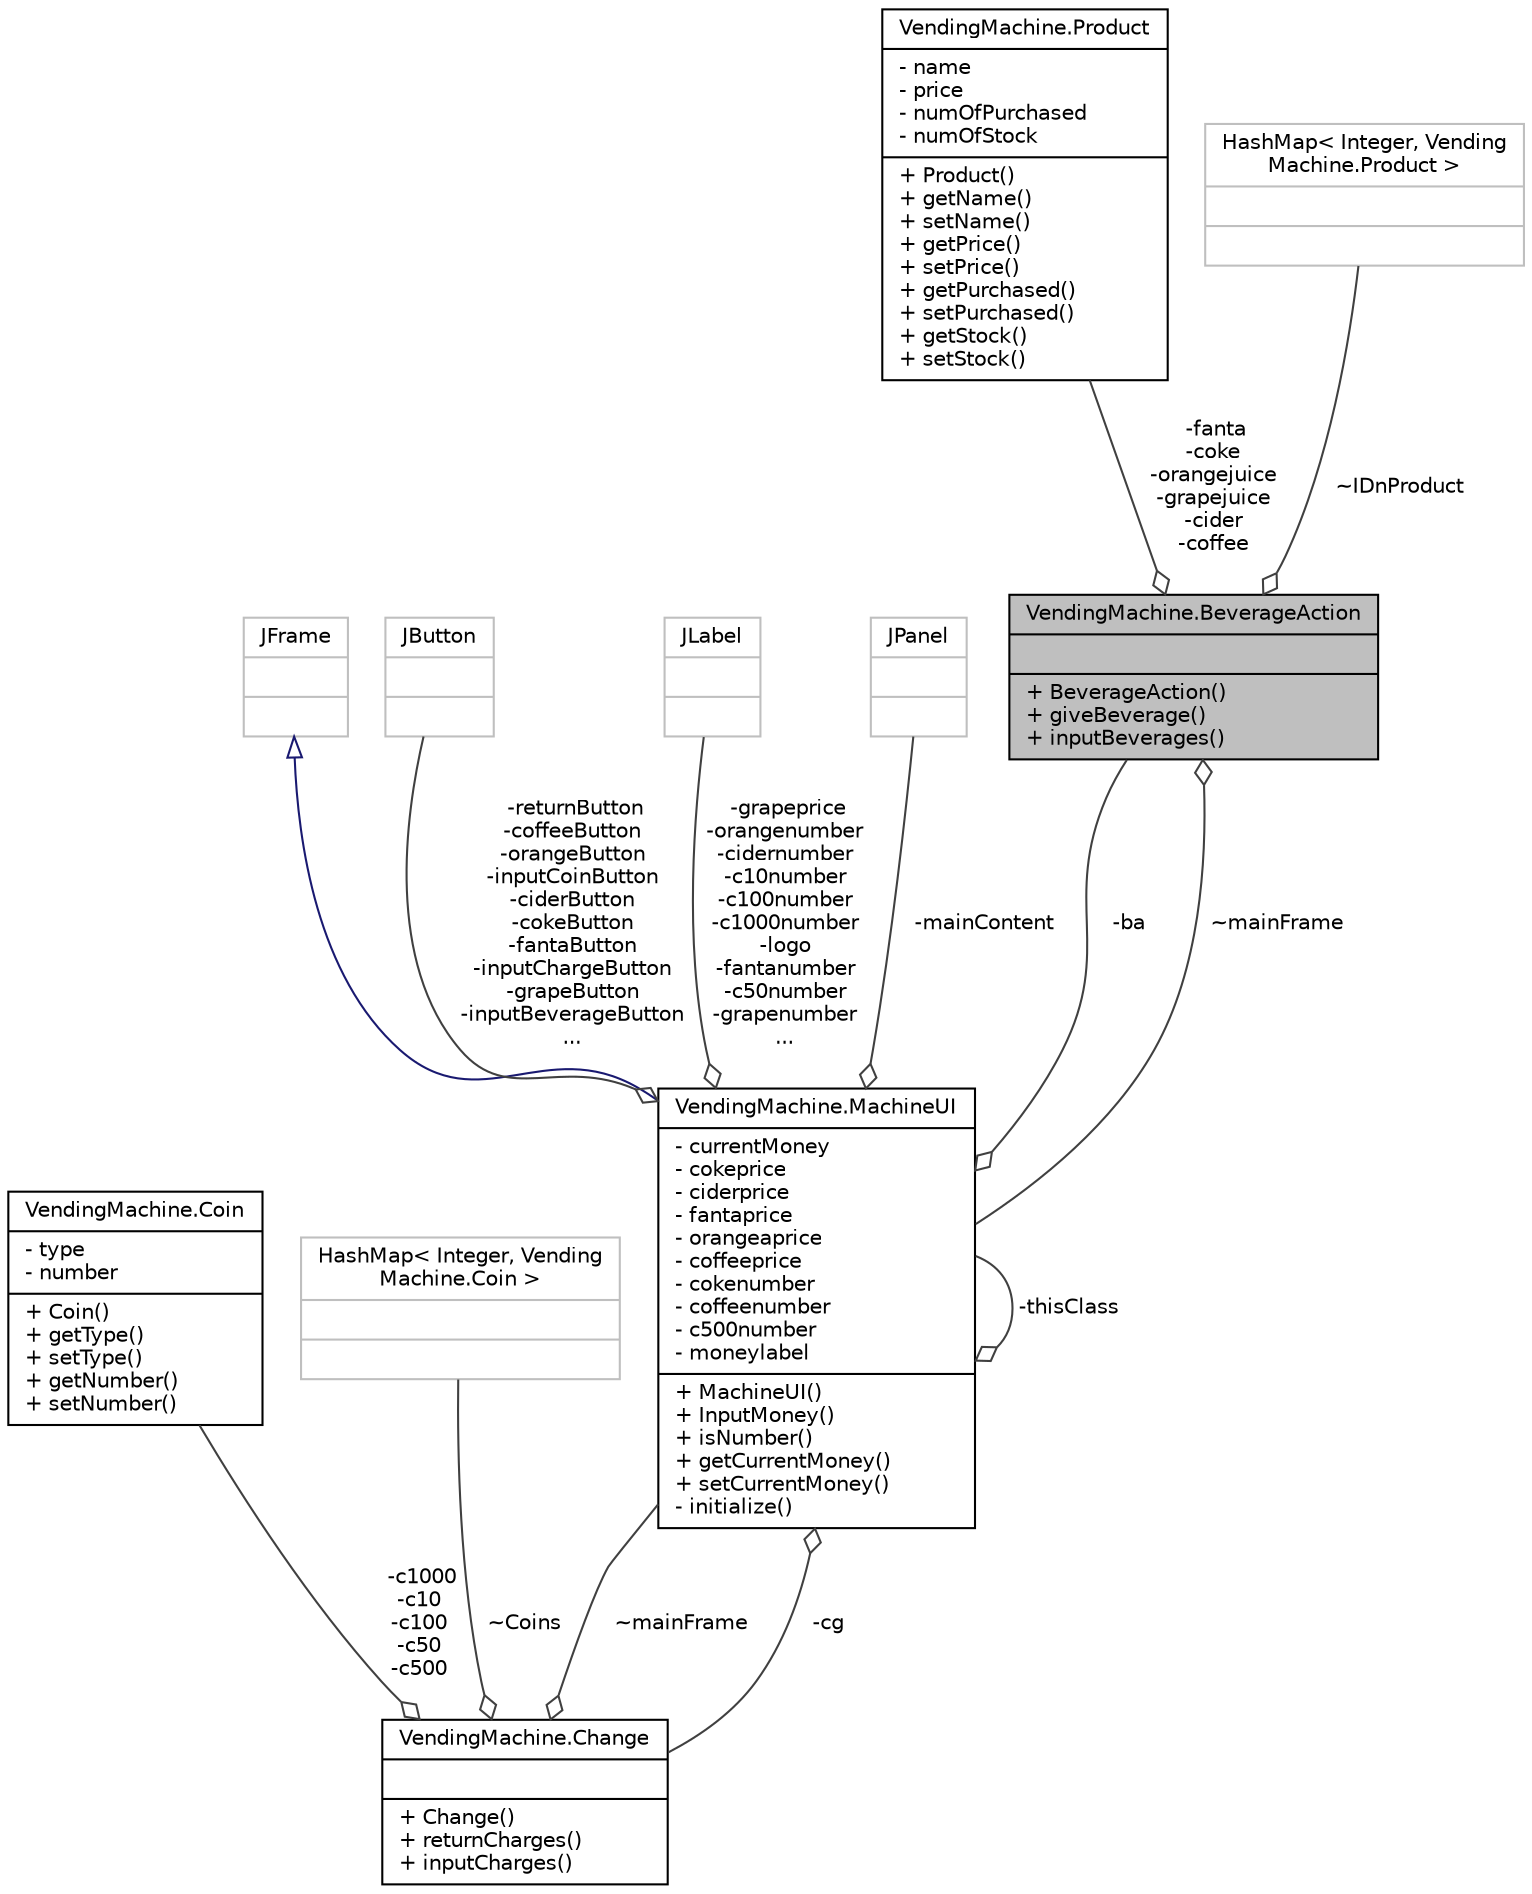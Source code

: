 digraph "VendingMachine.BeverageAction"
{
  edge [fontname="Helvetica",fontsize="10",labelfontname="Helvetica",labelfontsize="10"];
  node [fontname="Helvetica",fontsize="10",shape=record];
  Node1 [label="{VendingMachine.BeverageAction\n||+ BeverageAction()\l+ giveBeverage()\l+ inputBeverages()\l}",height=0.2,width=0.4,color="black", fillcolor="grey75", style="filled", fontcolor="black"];
  Node2 -> Node1 [color="grey25",fontsize="10",style="solid",label=" -fanta\n-coke\n-orangejuice\n-grapejuice\n-cider\n-coffee" ,arrowhead="odiamond",fontname="Helvetica"];
  Node2 [label="{VendingMachine.Product\n|- name\l- price\l- numOfPurchased\l- numOfStock\l|+ Product()\l+ getName()\l+ setName()\l+ getPrice()\l+ setPrice()\l+ getPurchased()\l+ setPurchased()\l+ getStock()\l+ setStock()\l}",height=0.2,width=0.4,color="black", fillcolor="white", style="filled",URL="$class_vending_machine_1_1_product.html",tooltip="Beverage Class. "];
  Node3 -> Node1 [color="grey25",fontsize="10",style="solid",label=" ~mainFrame" ,arrowhead="odiamond",fontname="Helvetica"];
  Node3 [label="{VendingMachine.MachineUI\n|- currentMoney\l- cokeprice\l- ciderprice\l- fantaprice\l- orangeaprice\l- coffeeprice\l- cokenumber\l- coffeenumber\l- c500number\l- moneylabel\l|+ MachineUI()\l+ InputMoney()\l+ isNumber()\l+ getCurrentMoney()\l+ setCurrentMoney()\l- initialize()\l}",height=0.2,width=0.4,color="black", fillcolor="white", style="filled",URL="$class_vending_machine_1_1_machine_u_i.html",tooltip="자판기 디자인이 구현되어 있는 클래스 "];
  Node4 -> Node3 [dir="back",color="midnightblue",fontsize="10",style="solid",arrowtail="onormal",fontname="Helvetica"];
  Node4 [label="{JFrame\n||}",height=0.2,width=0.4,color="grey75", fillcolor="white", style="filled"];
  Node5 -> Node3 [color="grey25",fontsize="10",style="solid",label=" -returnButton\n-coffeeButton\n-orangeButton\n-inputCoinButton\n-ciderButton\n-cokeButton\n-fantaButton\n-inputChargeButton\n-grapeButton\n-inputBeverageButton\n..." ,arrowhead="odiamond",fontname="Helvetica"];
  Node5 [label="{JButton\n||}",height=0.2,width=0.4,color="grey75", fillcolor="white", style="filled"];
  Node3 -> Node3 [color="grey25",fontsize="10",style="solid",label=" -thisClass" ,arrowhead="odiamond",fontname="Helvetica"];
  Node6 -> Node3 [color="grey25",fontsize="10",style="solid",label=" -grapeprice\n-orangenumber\n-cidernumber\n-c10number\n-c100number\n-c1000number\n-logo\n-fantanumber\n-c50number\n-grapenumber\n..." ,arrowhead="odiamond",fontname="Helvetica"];
  Node6 [label="{JLabel\n||}",height=0.2,width=0.4,color="grey75", fillcolor="white", style="filled"];
  Node7 -> Node3 [color="grey25",fontsize="10",style="solid",label=" -mainContent" ,arrowhead="odiamond",fontname="Helvetica"];
  Node7 [label="{JPanel\n||}",height=0.2,width=0.4,color="grey75", fillcolor="white", style="filled"];
  Node1 -> Node3 [color="grey25",fontsize="10",style="solid",label=" -ba" ,arrowhead="odiamond",fontname="Helvetica"];
  Node8 -> Node3 [color="grey25",fontsize="10",style="solid",label=" -cg" ,arrowhead="odiamond",fontname="Helvetica"];
  Node8 [label="{VendingMachine.Change\n||+ Change()\l+ returnCharges()\l+ inputCharges()\l}",height=0.2,width=0.4,color="black", fillcolor="white", style="filled",URL="$class_vending_machine_1_1_change.html",tooltip="잔돈에 대한 액션이 구현되어 있는 클래스 "];
  Node9 -> Node8 [color="grey25",fontsize="10",style="solid",label=" -c1000\n-c10\n-c100\n-c50\n-c500" ,arrowhead="odiamond",fontname="Helvetica"];
  Node9 [label="{VendingMachine.Coin\n|- type\l- number\l|+ Coin()\l+ getType()\l+ setType()\l+ getNumber()\l+ setNumber()\l}",height=0.2,width=0.4,color="black", fillcolor="white", style="filled",URL="$class_vending_machine_1_1_coin.html",tooltip="Coin Class. "];
  Node3 -> Node8 [color="grey25",fontsize="10",style="solid",label=" ~mainFrame" ,arrowhead="odiamond",fontname="Helvetica"];
  Node10 -> Node8 [color="grey25",fontsize="10",style="solid",label=" ~Coins" ,arrowhead="odiamond",fontname="Helvetica"];
  Node10 [label="{HashMap\< Integer, Vending\lMachine.Coin \>\n||}",height=0.2,width=0.4,color="grey75", fillcolor="white", style="filled"];
  Node11 -> Node1 [color="grey25",fontsize="10",style="solid",label=" ~IDnProduct" ,arrowhead="odiamond",fontname="Helvetica"];
  Node11 [label="{HashMap\< Integer, Vending\lMachine.Product \>\n||}",height=0.2,width=0.4,color="grey75", fillcolor="white", style="filled"];
}

